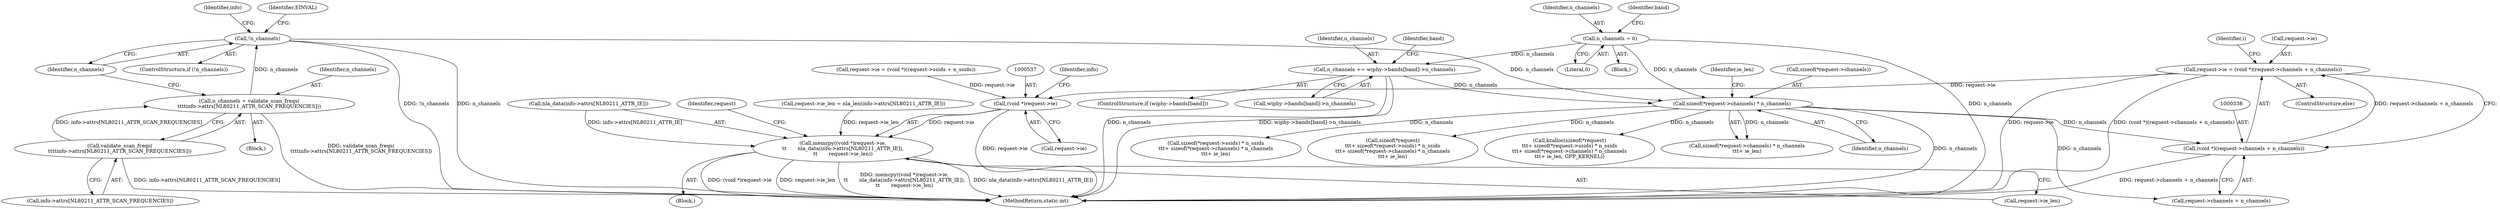 digraph "0_linux_208c72f4fe44fe09577e7975ba0e7fa0278f3d03_0@pointer" {
"1000333" [label="(Call,request->ie = (void *)(request->channels + n_channels))"];
"1000337" [label="(Call,(void *)(request->channels + n_channels))"];
"1000280" [label="(Call,sizeof(*request->channels) * n_channels)"];
"1000186" [label="(Call,!n_channels)"];
"1000177" [label="(Call,n_channels = validate_scan_freqs(\n\t\t\t\tinfo->attrs[NL80211_ATTR_SCAN_FREQUENCIES]))"];
"1000179" [label="(Call,validate_scan_freqs(\n\t\t\t\tinfo->attrs[NL80211_ATTR_SCAN_FREQUENCIES]))"];
"1000193" [label="(Call,n_channels = 0)"];
"1000211" [label="(Call,n_channels += wiphy->bands[band]->n_channels)"];
"1000536" [label="(Call,(void *)request->ie)"];
"1000535" [label="(Call,memcpy((void *)request->ie,\n\t\t       nla_data(info->attrs[NL80211_ATTR_IE]),\n\t\t       request->ie_len))"];
"1000204" [label="(Identifier,band)"];
"1000552" [label="(Identifier,request)"];
"1000535" [label="(Call,memcpy((void *)request->ie,\n\t\t       nla_data(info->attrs[NL80211_ATTR_IE]),\n\t\t       request->ie_len))"];
"1000538" [label="(Call,request->ie)"];
"1000286" [label="(Identifier,n_channels)"];
"1000180" [label="(Call,info->attrs[NL80211_ATTR_SCAN_FREQUENCIES])"];
"1000195" [label="(Literal,0)"];
"1000193" [label="(Call,n_channels = 0)"];
"1000213" [label="(Call,wiphy->bands[band]->n_channels)"];
"1000194" [label="(Identifier,n_channels)"];
"1000223" [label="(Identifier,info)"];
"1000198" [label="(Identifier,band)"];
"1000177" [label="(Call,n_channels = validate_scan_freqs(\n\t\t\t\tinfo->attrs[NL80211_ATTR_SCAN_FREQUENCIES]))"];
"1000176" [label="(Block,)"];
"1000337" [label="(Call,(void *)(request->channels + n_channels))"];
"1000339" [label="(Call,request->channels + n_channels)"];
"1000279" [label="(Call,sizeof(*request->channels) * n_channels\n\t\t\t+ ie_len)"];
"1000271" [label="(Call,sizeof(*request->ssids) * n_ssids\n\t\t\t+ sizeof(*request->channels) * n_channels\n\t\t\t+ ie_len)"];
"1000179" [label="(Call,validate_scan_freqs(\n\t\t\t\tinfo->attrs[NL80211_ATTR_SCAN_FREQUENCIES]))"];
"1000334" [label="(Call,request->ie)"];
"1000287" [label="(Identifier,ie_len)"];
"1000267" [label="(Call,sizeof(*request)\n\t\t\t+ sizeof(*request->ssids) * n_ssids\n\t\t\t+ sizeof(*request->channels) * n_channels\n\t\t\t+ ie_len)"];
"1000280" [label="(Call,sizeof(*request->channels) * n_channels)"];
"1000536" [label="(Call,(void *)request->ie)"];
"1000190" [label="(Identifier,EINVAL)"];
"1000205" [label="(ControlStructure,if (wiphy->bands[band]))"];
"1000544" [label="(Identifier,info)"];
"1000281" [label="(Call,sizeof(*request->channels))"];
"1000345" [label="(Identifier,i)"];
"1000333" [label="(Call,request->ie = (void *)(request->channels + n_channels))"];
"1000525" [label="(Call,request->ie_len = nla_len(info->attrs[NL80211_ATTR_IE]))"];
"1000187" [label="(Identifier,n_channels)"];
"1000192" [label="(Block,)"];
"1000211" [label="(Call,n_channels += wiphy->bands[band]->n_channels)"];
"1000541" [label="(Call,nla_data(info->attrs[NL80211_ATTR_IE]))"];
"1000178" [label="(Identifier,n_channels)"];
"1000185" [label="(ControlStructure,if (!n_channels))"];
"1000332" [label="(ControlStructure,else)"];
"1000266" [label="(Call,kzalloc(sizeof(*request)\n\t\t\t+ sizeof(*request->ssids) * n_ssids\n\t\t\t+ sizeof(*request->channels) * n_channels\n\t\t\t+ ie_len, GFP_KERNEL))"];
"1000598" [label="(MethodReturn,static int)"];
"1000321" [label="(Call,request->ie = (void *)(request->ssids + n_ssids))"];
"1000524" [label="(Block,)"];
"1000186" [label="(Call,!n_channels)"];
"1000547" [label="(Call,request->ie_len)"];
"1000212" [label="(Identifier,n_channels)"];
"1000333" -> "1000332"  [label="AST: "];
"1000333" -> "1000337"  [label="CFG: "];
"1000334" -> "1000333"  [label="AST: "];
"1000337" -> "1000333"  [label="AST: "];
"1000345" -> "1000333"  [label="CFG: "];
"1000333" -> "1000598"  [label="DDG: request->ie"];
"1000333" -> "1000598"  [label="DDG: (void *)(request->channels + n_channels)"];
"1000337" -> "1000333"  [label="DDG: request->channels + n_channels"];
"1000333" -> "1000536"  [label="DDG: request->ie"];
"1000337" -> "1000339"  [label="CFG: "];
"1000338" -> "1000337"  [label="AST: "];
"1000339" -> "1000337"  [label="AST: "];
"1000337" -> "1000598"  [label="DDG: request->channels + n_channels"];
"1000280" -> "1000337"  [label="DDG: n_channels"];
"1000280" -> "1000279"  [label="AST: "];
"1000280" -> "1000286"  [label="CFG: "];
"1000281" -> "1000280"  [label="AST: "];
"1000286" -> "1000280"  [label="AST: "];
"1000287" -> "1000280"  [label="CFG: "];
"1000280" -> "1000598"  [label="DDG: n_channels"];
"1000280" -> "1000266"  [label="DDG: n_channels"];
"1000280" -> "1000267"  [label="DDG: n_channels"];
"1000280" -> "1000271"  [label="DDG: n_channels"];
"1000280" -> "1000279"  [label="DDG: n_channels"];
"1000186" -> "1000280"  [label="DDG: n_channels"];
"1000193" -> "1000280"  [label="DDG: n_channels"];
"1000211" -> "1000280"  [label="DDG: n_channels"];
"1000280" -> "1000339"  [label="DDG: n_channels"];
"1000186" -> "1000185"  [label="AST: "];
"1000186" -> "1000187"  [label="CFG: "];
"1000187" -> "1000186"  [label="AST: "];
"1000190" -> "1000186"  [label="CFG: "];
"1000223" -> "1000186"  [label="CFG: "];
"1000186" -> "1000598"  [label="DDG: !n_channels"];
"1000186" -> "1000598"  [label="DDG: n_channels"];
"1000177" -> "1000186"  [label="DDG: n_channels"];
"1000177" -> "1000176"  [label="AST: "];
"1000177" -> "1000179"  [label="CFG: "];
"1000178" -> "1000177"  [label="AST: "];
"1000179" -> "1000177"  [label="AST: "];
"1000187" -> "1000177"  [label="CFG: "];
"1000177" -> "1000598"  [label="DDG: validate_scan_freqs(\n\t\t\t\tinfo->attrs[NL80211_ATTR_SCAN_FREQUENCIES])"];
"1000179" -> "1000177"  [label="DDG: info->attrs[NL80211_ATTR_SCAN_FREQUENCIES]"];
"1000179" -> "1000180"  [label="CFG: "];
"1000180" -> "1000179"  [label="AST: "];
"1000179" -> "1000598"  [label="DDG: info->attrs[NL80211_ATTR_SCAN_FREQUENCIES]"];
"1000193" -> "1000192"  [label="AST: "];
"1000193" -> "1000195"  [label="CFG: "];
"1000194" -> "1000193"  [label="AST: "];
"1000195" -> "1000193"  [label="AST: "];
"1000198" -> "1000193"  [label="CFG: "];
"1000193" -> "1000598"  [label="DDG: n_channels"];
"1000193" -> "1000211"  [label="DDG: n_channels"];
"1000211" -> "1000205"  [label="AST: "];
"1000211" -> "1000213"  [label="CFG: "];
"1000212" -> "1000211"  [label="AST: "];
"1000213" -> "1000211"  [label="AST: "];
"1000204" -> "1000211"  [label="CFG: "];
"1000211" -> "1000598"  [label="DDG: n_channels"];
"1000211" -> "1000598"  [label="DDG: wiphy->bands[band]->n_channels"];
"1000536" -> "1000535"  [label="AST: "];
"1000536" -> "1000538"  [label="CFG: "];
"1000537" -> "1000536"  [label="AST: "];
"1000538" -> "1000536"  [label="AST: "];
"1000544" -> "1000536"  [label="CFG: "];
"1000536" -> "1000598"  [label="DDG: request->ie"];
"1000536" -> "1000535"  [label="DDG: request->ie"];
"1000321" -> "1000536"  [label="DDG: request->ie"];
"1000535" -> "1000524"  [label="AST: "];
"1000535" -> "1000547"  [label="CFG: "];
"1000541" -> "1000535"  [label="AST: "];
"1000547" -> "1000535"  [label="AST: "];
"1000552" -> "1000535"  [label="CFG: "];
"1000535" -> "1000598"  [label="DDG: (void *)request->ie"];
"1000535" -> "1000598"  [label="DDG: request->ie_len"];
"1000535" -> "1000598"  [label="DDG: memcpy((void *)request->ie,\n\t\t       nla_data(info->attrs[NL80211_ATTR_IE]),\n\t\t       request->ie_len)"];
"1000535" -> "1000598"  [label="DDG: nla_data(info->attrs[NL80211_ATTR_IE])"];
"1000541" -> "1000535"  [label="DDG: info->attrs[NL80211_ATTR_IE]"];
"1000525" -> "1000535"  [label="DDG: request->ie_len"];
}

